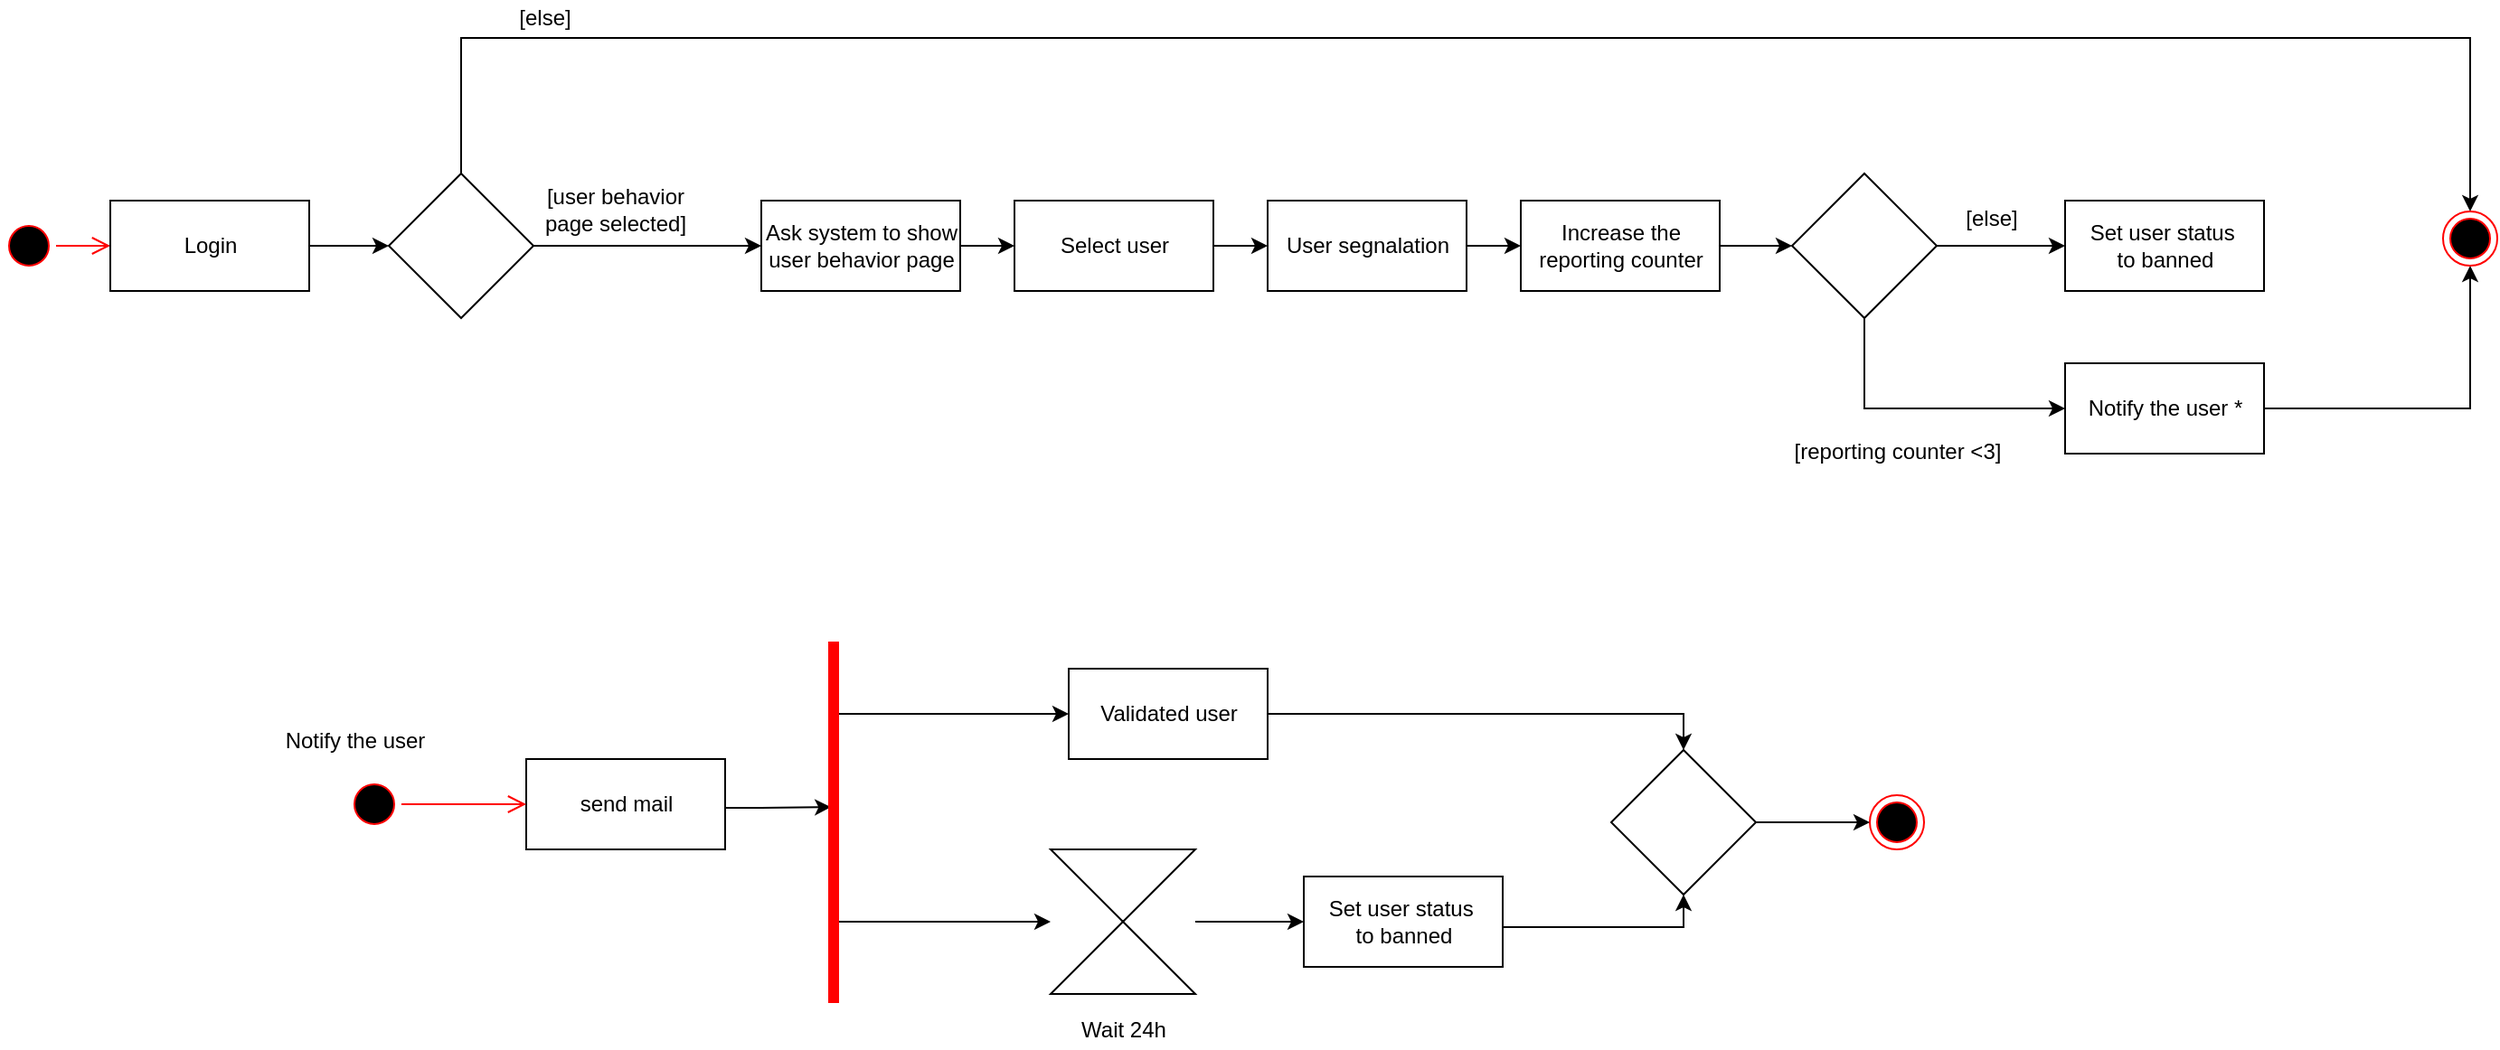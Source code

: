 <mxfile version="12.6.5" type="device"><diagram name="Page-1" id="e7e014a7-5840-1c2e-5031-d8a46d1fe8dd"><mxGraphModel dx="1753" dy="722" grid="1" gridSize="10" guides="1" tooltips="1" connect="1" arrows="1" fold="1" page="1" pageScale="1" pageWidth="1600" pageHeight="900" background="#ffffff" math="0" shadow="0"><root><mxCell id="0"/><mxCell id="1" parent="0"/><mxCell id="vMSp7SsByH46Tx_96ST_-41" value="" style="ellipse;html=1;shape=startState;fillColor=#000000;strokeColor=#ff0000;" parent="1" vertex="1"><mxGeometry x="140" y="221" width="30" height="30" as="geometry"/></mxCell><mxCell id="vMSp7SsByH46Tx_96ST_-42" value="" style="edgeStyle=orthogonalEdgeStyle;html=1;verticalAlign=bottom;endArrow=open;endSize=8;strokeColor=#ff0000;entryX=0;entryY=0.5;entryDx=0;entryDy=0;" parent="1" source="vMSp7SsByH46Tx_96ST_-41" target="vMSp7SsByH46Tx_96ST_-43" edge="1"><mxGeometry relative="1" as="geometry"><mxPoint x="230" y="466" as="targetPoint"/></mxGeometry></mxCell><mxCell id="vMSp7SsByH46Tx_96ST_-50" style="edgeStyle=orthogonalEdgeStyle;rounded=0;orthogonalLoop=1;jettySize=auto;html=1;entryX=0;entryY=0.5;entryDx=0;entryDy=0;" parent="1" source="vMSp7SsByH46Tx_96ST_-43" target="vMSp7SsByH46Tx_96ST_-49" edge="1"><mxGeometry relative="1" as="geometry"/></mxCell><mxCell id="vMSp7SsByH46Tx_96ST_-43" value="Login" style="html=1;" parent="1" vertex="1"><mxGeometry x="200" y="211" width="110" height="50" as="geometry"/></mxCell><mxCell id="vMSp7SsByH46Tx_96ST_-52" style="edgeStyle=orthogonalEdgeStyle;rounded=0;orthogonalLoop=1;jettySize=auto;html=1;" parent="1" source="vMSp7SsByH46Tx_96ST_-44" target="vMSp7SsByH46Tx_96ST_-45" edge="1"><mxGeometry relative="1" as="geometry"/></mxCell><mxCell id="vMSp7SsByH46Tx_96ST_-44" value="Ask system to show&lt;br&gt;user behavior page" style="html=1;" parent="1" vertex="1"><mxGeometry x="560" y="211" width="110" height="50" as="geometry"/></mxCell><mxCell id="vMSp7SsByH46Tx_96ST_-54" style="edgeStyle=orthogonalEdgeStyle;rounded=0;orthogonalLoop=1;jettySize=auto;html=1;entryX=0;entryY=0.5;entryDx=0;entryDy=0;" parent="1" source="vMSp7SsByH46Tx_96ST_-45" target="vMSp7SsByH46Tx_96ST_-53" edge="1"><mxGeometry relative="1" as="geometry"/></mxCell><mxCell id="vMSp7SsByH46Tx_96ST_-45" value="Select user" style="html=1;" parent="1" vertex="1"><mxGeometry x="700" y="211" width="110" height="50" as="geometry"/></mxCell><mxCell id="jzc4QixppwbQ3MNrCAnm-23" style="edgeStyle=orthogonalEdgeStyle;rounded=0;orthogonalLoop=1;jettySize=auto;html=1;entryX=0.5;entryY=1;entryDx=0;entryDy=0;" edge="1" parent="1" source="vMSp7SsByH46Tx_96ST_-46" target="vMSp7SsByH46Tx_96ST_-101"><mxGeometry relative="1" as="geometry"><mxPoint x="1420" y="250" as="targetPoint"/><Array as="points"><mxPoint x="1505" y="326"/></Array></mxGeometry></mxCell><mxCell id="vMSp7SsByH46Tx_96ST_-46" value="Notify the user *" style="html=1;" parent="1" vertex="1"><mxGeometry x="1281" y="301" width="110" height="50" as="geometry"/></mxCell><mxCell id="vMSp7SsByH46Tx_96ST_-51" style="edgeStyle=orthogonalEdgeStyle;rounded=0;orthogonalLoop=1;jettySize=auto;html=1;entryX=0;entryY=0.5;entryDx=0;entryDy=0;" parent="1" source="vMSp7SsByH46Tx_96ST_-49" target="vMSp7SsByH46Tx_96ST_-44" edge="1"><mxGeometry relative="1" as="geometry"/></mxCell><mxCell id="jzc4QixppwbQ3MNrCAnm-3" style="edgeStyle=orthogonalEdgeStyle;rounded=0;orthogonalLoop=1;jettySize=auto;html=1;entryX=0.5;entryY=0;entryDx=0;entryDy=0;" edge="1" parent="1" source="vMSp7SsByH46Tx_96ST_-49" target="vMSp7SsByH46Tx_96ST_-101"><mxGeometry relative="1" as="geometry"><Array as="points"><mxPoint x="394" y="121"/><mxPoint x="1505" y="121"/></Array></mxGeometry></mxCell><mxCell id="vMSp7SsByH46Tx_96ST_-49" value="" style="rhombus;whiteSpace=wrap;html=1;" parent="1" vertex="1"><mxGeometry x="354" y="196" width="80" height="80" as="geometry"/></mxCell><mxCell id="jzc4QixppwbQ3MNrCAnm-8" style="edgeStyle=orthogonalEdgeStyle;rounded=0;orthogonalLoop=1;jettySize=auto;html=1;entryX=0;entryY=0.5;entryDx=0;entryDy=0;" edge="1" parent="1" source="vMSp7SsByH46Tx_96ST_-53" target="vMSp7SsByH46Tx_96ST_-58"><mxGeometry relative="1" as="geometry"><mxPoint x="980" y="236" as="targetPoint"/></mxGeometry></mxCell><mxCell id="vMSp7SsByH46Tx_96ST_-53" value="User segnalation" style="html=1;" parent="1" vertex="1"><mxGeometry x="840" y="211" width="110" height="50" as="geometry"/></mxCell><mxCell id="jzc4QixppwbQ3MNrCAnm-13" style="edgeStyle=orthogonalEdgeStyle;rounded=0;orthogonalLoop=1;jettySize=auto;html=1;entryX=0;entryY=0.5;entryDx=0;entryDy=0;" edge="1" parent="1" source="vMSp7SsByH46Tx_96ST_-58" target="jzc4QixppwbQ3MNrCAnm-12"><mxGeometry relative="1" as="geometry"/></mxCell><mxCell id="vMSp7SsByH46Tx_96ST_-58" value="Increase the&lt;br&gt;reporting counter" style="html=1;" parent="1" vertex="1"><mxGeometry x="980" y="211" width="110" height="50" as="geometry"/></mxCell><mxCell id="jzc4QixppwbQ3MNrCAnm-33" style="edgeStyle=orthogonalEdgeStyle;rounded=0;orthogonalLoop=1;jettySize=auto;html=1;entryX=0.5;entryY=0;entryDx=0;entryDy=0;" edge="1" parent="1" source="vMSp7SsByH46Tx_96ST_-59" target="jzc4QixppwbQ3MNrCAnm-37"><mxGeometry relative="1" as="geometry"><mxPoint x="1030" y="495" as="targetPoint"/><Array as="points"><mxPoint x="1070" y="495"/></Array></mxGeometry></mxCell><mxCell id="vMSp7SsByH46Tx_96ST_-59" value="Validated user" style="html=1;" parent="1" vertex="1"><mxGeometry x="730" y="470" width="110" height="50" as="geometry"/></mxCell><mxCell id="jzc4QixppwbQ3MNrCAnm-27" style="edgeStyle=orthogonalEdgeStyle;rounded=0;orthogonalLoop=1;jettySize=auto;html=1;entryX=0.542;entryY=0.36;entryDx=0;entryDy=0;entryPerimeter=0;" edge="1" parent="1" source="vMSp7SsByH46Tx_96ST_-63" target="jzc4QixppwbQ3MNrCAnm-24"><mxGeometry relative="1" as="geometry"><Array as="points"><mxPoint x="560" y="547"/><mxPoint x="560" y="547"/></Array></mxGeometry></mxCell><mxCell id="vMSp7SsByH46Tx_96ST_-63" value="send mail" style="html=1;" parent="1" vertex="1"><mxGeometry x="430" y="520" width="110" height="50" as="geometry"/></mxCell><mxCell id="jzc4QixppwbQ3MNrCAnm-32" style="edgeStyle=orthogonalEdgeStyle;rounded=0;orthogonalLoop=1;jettySize=auto;html=1;exitX=1;exitY=0.5;exitDx=0;exitDy=0;entryX=0.5;entryY=1;entryDx=0;entryDy=0;" edge="1" parent="1" source="vMSp7SsByH46Tx_96ST_-64" target="jzc4QixppwbQ3MNrCAnm-37"><mxGeometry relative="1" as="geometry"><mxPoint x="1070" y="590" as="targetPoint"/><Array as="points"><mxPoint x="970" y="613"/><mxPoint x="1070" y="613"/></Array></mxGeometry></mxCell><mxCell id="vMSp7SsByH46Tx_96ST_-64" value="Set user status&amp;nbsp;&lt;br&gt;to banned" style="html=1;" parent="1" vertex="1"><mxGeometry x="860" y="585" width="110" height="50" as="geometry"/></mxCell><mxCell id="vMSp7SsByH46Tx_96ST_-65" value="" style="ellipse;html=1;shape=startState;fillColor=#000000;strokeColor=#ff0000;" parent="1" vertex="1"><mxGeometry x="331" y="530" width="30" height="30" as="geometry"/></mxCell><mxCell id="vMSp7SsByH46Tx_96ST_-66" value="" style="edgeStyle=orthogonalEdgeStyle;html=1;verticalAlign=bottom;endArrow=open;endSize=8;strokeColor=#ff0000;" parent="1" source="vMSp7SsByH46Tx_96ST_-65" target="vMSp7SsByH46Tx_96ST_-63" edge="1"><mxGeometry relative="1" as="geometry"><mxPoint x="430" y="715" as="targetPoint"/></mxGeometry></mxCell><mxCell id="vMSp7SsByH46Tx_96ST_-67" value="Notify the user" style="text;html=1;align=center;verticalAlign=middle;resizable=0;points=[];autosize=1;" parent="1" vertex="1"><mxGeometry x="290" y="500" width="90" height="20" as="geometry"/></mxCell><mxCell id="vMSp7SsByH46Tx_96ST_-101" value="" style="ellipse;html=1;shape=endState;fillColor=#000000;strokeColor=#ff0000;" parent="1" vertex="1"><mxGeometry x="1490" y="217" width="30" height="30" as="geometry"/></mxCell><mxCell id="vMSp7SsByH46Tx_96ST_-103" value="Wait 24h" style="text;html=1;align=center;verticalAlign=middle;resizable=0;points=[];autosize=1;" parent="1" vertex="1"><mxGeometry x="730" y="660" width="60" height="20" as="geometry"/></mxCell><mxCell id="vMSp7SsByH46Tx_96ST_-108" value="" style="ellipse;html=1;shape=endState;fillColor=#000000;strokeColor=#ff0000;" parent="1" vertex="1"><mxGeometry x="1173" y="540" width="30" height="30" as="geometry"/></mxCell><mxCell id="jzc4QixppwbQ3MNrCAnm-30" style="edgeStyle=orthogonalEdgeStyle;rounded=0;orthogonalLoop=1;jettySize=auto;html=1;entryX=0;entryY=0.5;entryDx=0;entryDy=0;" edge="1" parent="1" source="jzc4QixppwbQ3MNrCAnm-1" target="vMSp7SsByH46Tx_96ST_-64"><mxGeometry relative="1" as="geometry"/></mxCell><mxCell id="jzc4QixppwbQ3MNrCAnm-1" value="" style="shape=collate;whiteSpace=wrap;html=1;" vertex="1" parent="1"><mxGeometry x="720" y="570" width="80" height="80" as="geometry"/></mxCell><mxCell id="jzc4QixppwbQ3MNrCAnm-4" value="[else]" style="text;html=1;align=center;verticalAlign=middle;resizable=0;points=[];autosize=1;" vertex="1" parent="1"><mxGeometry x="420" y="100" width="40" height="20" as="geometry"/></mxCell><mxCell id="jzc4QixppwbQ3MNrCAnm-5" value="[user behavior&lt;br&gt;page selected]" style="text;html=1;align=center;verticalAlign=middle;resizable=0;points=[];autosize=1;" vertex="1" parent="1"><mxGeometry x="434" y="201" width="90" height="30" as="geometry"/></mxCell><mxCell id="jzc4QixppwbQ3MNrCAnm-17" style="edgeStyle=orthogonalEdgeStyle;rounded=0;orthogonalLoop=1;jettySize=auto;html=1;entryX=0;entryY=0.5;entryDx=0;entryDy=0;" edge="1" parent="1" source="jzc4QixppwbQ3MNrCAnm-12" target="vMSp7SsByH46Tx_96ST_-46"><mxGeometry relative="1" as="geometry"><Array as="points"><mxPoint x="1170" y="326"/></Array></mxGeometry></mxCell><mxCell id="jzc4QixppwbQ3MNrCAnm-21" style="edgeStyle=orthogonalEdgeStyle;rounded=0;orthogonalLoop=1;jettySize=auto;html=1;" edge="1" parent="1" source="jzc4QixppwbQ3MNrCAnm-12" target="jzc4QixppwbQ3MNrCAnm-16"><mxGeometry relative="1" as="geometry"/></mxCell><mxCell id="jzc4QixppwbQ3MNrCAnm-12" value="" style="rhombus;whiteSpace=wrap;html=1;" vertex="1" parent="1"><mxGeometry x="1130" y="196.0" width="80" height="80" as="geometry"/></mxCell><mxCell id="jzc4QixppwbQ3MNrCAnm-16" value="Set user status&amp;nbsp;&lt;br&gt;to banned" style="html=1;" vertex="1" parent="1"><mxGeometry x="1281" y="211" width="110" height="50" as="geometry"/></mxCell><mxCell id="jzc4QixppwbQ3MNrCAnm-18" value="[reporting counter &amp;lt;3]" style="text;html=1;align=center;verticalAlign=middle;resizable=0;points=[];autosize=1;" vertex="1" parent="1"><mxGeometry x="1123" y="340" width="130" height="20" as="geometry"/></mxCell><mxCell id="jzc4QixppwbQ3MNrCAnm-20" value="[else]" style="text;html=1;align=center;verticalAlign=middle;resizable=0;points=[];autosize=1;" vertex="1" parent="1"><mxGeometry x="1220" y="211" width="40" height="20" as="geometry"/></mxCell><mxCell id="jzc4QixppwbQ3MNrCAnm-28" style="edgeStyle=orthogonalEdgeStyle;rounded=0;orthogonalLoop=1;jettySize=auto;html=1;exitX=0.75;exitY=0.5;exitDx=0;exitDy=0;exitPerimeter=0;entryX=0;entryY=0.5;entryDx=0;entryDy=0;" edge="1" parent="1" source="jzc4QixppwbQ3MNrCAnm-24" target="vMSp7SsByH46Tx_96ST_-59"><mxGeometry relative="1" as="geometry"><Array as="points"><mxPoint x="599" y="500"/></Array></mxGeometry></mxCell><mxCell id="jzc4QixppwbQ3MNrCAnm-29" style="edgeStyle=orthogonalEdgeStyle;rounded=0;orthogonalLoop=1;jettySize=auto;html=1;exitX=0.25;exitY=0.5;exitDx=0;exitDy=0;exitPerimeter=0;" edge="1" parent="1" source="jzc4QixppwbQ3MNrCAnm-24" target="jzc4QixppwbQ3MNrCAnm-1"><mxGeometry relative="1" as="geometry"><Array as="points"><mxPoint x="600" y="610"/></Array></mxGeometry></mxCell><mxCell id="jzc4QixppwbQ3MNrCAnm-24" value="" style="shape=line;html=1;strokeWidth=6;strokeColor=#ff0000;rotation=-90;" vertex="1" parent="1"><mxGeometry x="500" y="550" width="200" height="10" as="geometry"/></mxCell><mxCell id="jzc4QixppwbQ3MNrCAnm-40" style="edgeStyle=orthogonalEdgeStyle;rounded=0;orthogonalLoop=1;jettySize=auto;html=1;entryX=0;entryY=0.5;entryDx=0;entryDy=0;" edge="1" parent="1" source="jzc4QixppwbQ3MNrCAnm-37" target="vMSp7SsByH46Tx_96ST_-108"><mxGeometry relative="1" as="geometry"/></mxCell><mxCell id="jzc4QixppwbQ3MNrCAnm-37" value="" style="rhombus;whiteSpace=wrap;html=1;" vertex="1" parent="1"><mxGeometry x="1030" y="515" width="80" height="80" as="geometry"/></mxCell></root></mxGraphModel></diagram></mxfile>